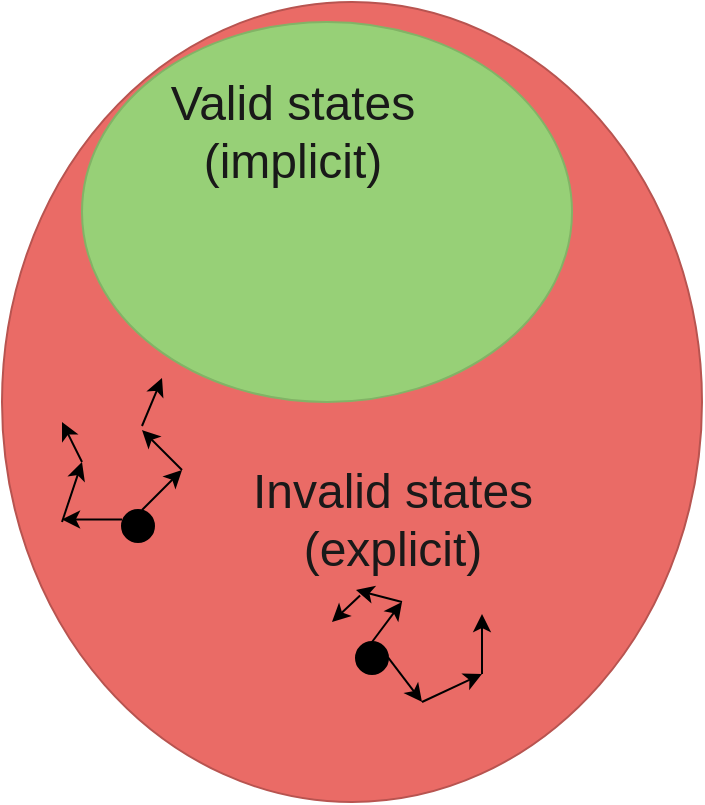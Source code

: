 <mxfile version="14.1.5" type="device"><diagram id="3228e29e-7158-1315-38df-8450db1d8a1d" name="Page-1"><mxGraphModel dx="534" dy="606" grid="1" gridSize="10" guides="1" tooltips="1" connect="1" arrows="1" fold="1" page="1" pageScale="1" pageWidth="1169" pageHeight="827" background="#ffffff" math="0" shadow="0"><root><mxCell id="0"/><mxCell id="1" parent="0"/><mxCell id="3medsQRt1dezOzh_1LWu-21545" value="Valid&lt;br&gt;States" style="text;fontSize=24;align=center;verticalAlign=middle;html=1;fontColor=#191919;" parent="1" vertex="1"><mxGeometry x="450" y="230" width="190" height="70" as="geometry"/></mxCell><mxCell id="3medsQRt1dezOzh_1LWu-21546" value="" style="ellipse;strokeColor=#b85450;html=1;fillColor=#EA6B66;movable=0;resizable=0;rotatable=0;deletable=0;editable=0;connectable=0;" parent="1" vertex="1"><mxGeometry x="400" y="190" width="350" height="400" as="geometry"/></mxCell><mxCell id="3medsQRt1dezOzh_1LWu-21541" value="" style="ellipse;strokeColor=#82b366;html=1;fillColor=#97D077;movable=0;resizable=0;rotatable=0;deletable=0;editable=0;connectable=0;" parent="1" vertex="1"><mxGeometry x="440" y="200" width="245" height="190" as="geometry"/></mxCell><mxCell id="3medsQRt1dezOzh_1LWu-21548" value="Invalid states&lt;br&gt;(explicit)" style="text;fontSize=24;align=center;verticalAlign=middle;html=1;fontColor=#191919;" parent="1" vertex="1"><mxGeometry x="500" y="414" width="190" height="70" as="geometry"/></mxCell><mxCell id="3medsQRt1dezOzh_1LWu-21549" value="Valid states&lt;br&gt;(implicit)" style="text;fontSize=24;align=center;verticalAlign=middle;html=1;fontColor=#191919;" parent="1" vertex="1"><mxGeometry x="450" y="220" width="190" height="70" as="geometry"/></mxCell><mxCell id="0Bfgm3YLS3aEinZdP139-5" value="" style="endArrow=classic;html=1;" edge="1" parent="1"><mxGeometry width="50" height="50" relative="1" as="geometry"><mxPoint x="585" y="510" as="sourcePoint"/><mxPoint x="600" y="490" as="targetPoint"/></mxGeometry></mxCell><mxCell id="0Bfgm3YLS3aEinZdP139-10" value="" style="endArrow=classic;html=1;" edge="1" parent="1"><mxGeometry width="50" height="50" relative="1" as="geometry"><mxPoint x="600" y="490" as="sourcePoint"/><mxPoint x="577" y="484" as="targetPoint"/></mxGeometry></mxCell><mxCell id="0Bfgm3YLS3aEinZdP139-12" value="" style="endArrow=classic;html=1;anchorPointDirection=0;exitX=0.416;exitY=1.039;exitDx=0;exitDy=0;exitPerimeter=0;" edge="1" parent="1" source="3medsQRt1dezOzh_1LWu-21548"><mxGeometry width="50" height="50" relative="1" as="geometry"><mxPoint x="525" y="510" as="sourcePoint"/><mxPoint x="565" y="500" as="targetPoint"/></mxGeometry></mxCell><mxCell id="0Bfgm3YLS3aEinZdP139-14" value="" style="endArrow=classic;html=1;" edge="1" parent="1"><mxGeometry width="50" height="50" relative="1" as="geometry"><mxPoint x="593" y="517.71" as="sourcePoint"/><mxPoint x="610" y="540" as="targetPoint"/></mxGeometry></mxCell><mxCell id="0Bfgm3YLS3aEinZdP139-15" value="" style="endArrow=classic;html=1;" edge="1" parent="1"><mxGeometry width="50" height="50" relative="1" as="geometry"><mxPoint x="610" y="540" as="sourcePoint"/><mxPoint x="640" y="526" as="targetPoint"/></mxGeometry></mxCell><mxCell id="0Bfgm3YLS3aEinZdP139-16" value="" style="endArrow=classic;html=1;" edge="1" parent="1"><mxGeometry width="50" height="50" relative="1" as="geometry"><mxPoint x="640" y="526" as="sourcePoint"/><mxPoint x="640" y="496" as="targetPoint"/></mxGeometry></mxCell><mxCell id="0Bfgm3YLS3aEinZdP139-26" value="" style="endArrow=classic;html=1;" edge="1" parent="1"><mxGeometry width="50" height="50" relative="1" as="geometry"><mxPoint x="470" y="444" as="sourcePoint"/><mxPoint x="490" y="424" as="targetPoint"/></mxGeometry></mxCell><mxCell id="0Bfgm3YLS3aEinZdP139-27" value="" style="endArrow=classic;html=1;" edge="1" parent="1"><mxGeometry width="50" height="50" relative="1" as="geometry"><mxPoint x="440" y="420" as="sourcePoint"/><mxPoint x="430" y="400" as="targetPoint"/></mxGeometry></mxCell><mxCell id="0Bfgm3YLS3aEinZdP139-28" value="" style="endArrow=classic;html=1;" edge="1" parent="1"><mxGeometry width="50" height="50" relative="1" as="geometry"><mxPoint x="460" y="448.71" as="sourcePoint"/><mxPoint x="430" y="448.71" as="targetPoint"/></mxGeometry></mxCell><mxCell id="0Bfgm3YLS3aEinZdP139-29" value="" style="endArrow=classic;html=1;" edge="1" parent="1"><mxGeometry width="50" height="50" relative="1" as="geometry"><mxPoint x="430" y="450" as="sourcePoint"/><mxPoint x="440" y="420" as="targetPoint"/></mxGeometry></mxCell><mxCell id="0Bfgm3YLS3aEinZdP139-31" value="" style="endArrow=classic;html=1;" edge="1" parent="1"><mxGeometry width="50" height="50" relative="1" as="geometry"><mxPoint x="490" y="424" as="sourcePoint"/><mxPoint x="470" y="404" as="targetPoint"/></mxGeometry></mxCell><mxCell id="0Bfgm3YLS3aEinZdP139-32" value="" style="endArrow=classic;html=1;" edge="1" parent="1"><mxGeometry width="50" height="50" relative="1" as="geometry"><mxPoint x="470" y="402" as="sourcePoint"/><mxPoint x="480" y="378" as="targetPoint"/></mxGeometry></mxCell><mxCell id="0Bfgm3YLS3aEinZdP139-40" value="" style="ellipse;whiteSpace=wrap;html=1;aspect=fixed;fillColor=#000000;" vertex="1" parent="1"><mxGeometry x="460" y="444" width="16" height="16" as="geometry"/></mxCell><mxCell id="0Bfgm3YLS3aEinZdP139-41" value="" style="ellipse;whiteSpace=wrap;html=1;aspect=fixed;fillColor=#000000;" vertex="1" parent="1"><mxGeometry x="577" y="510" width="16" height="16" as="geometry"/></mxCell></root></mxGraphModel></diagram></mxfile>